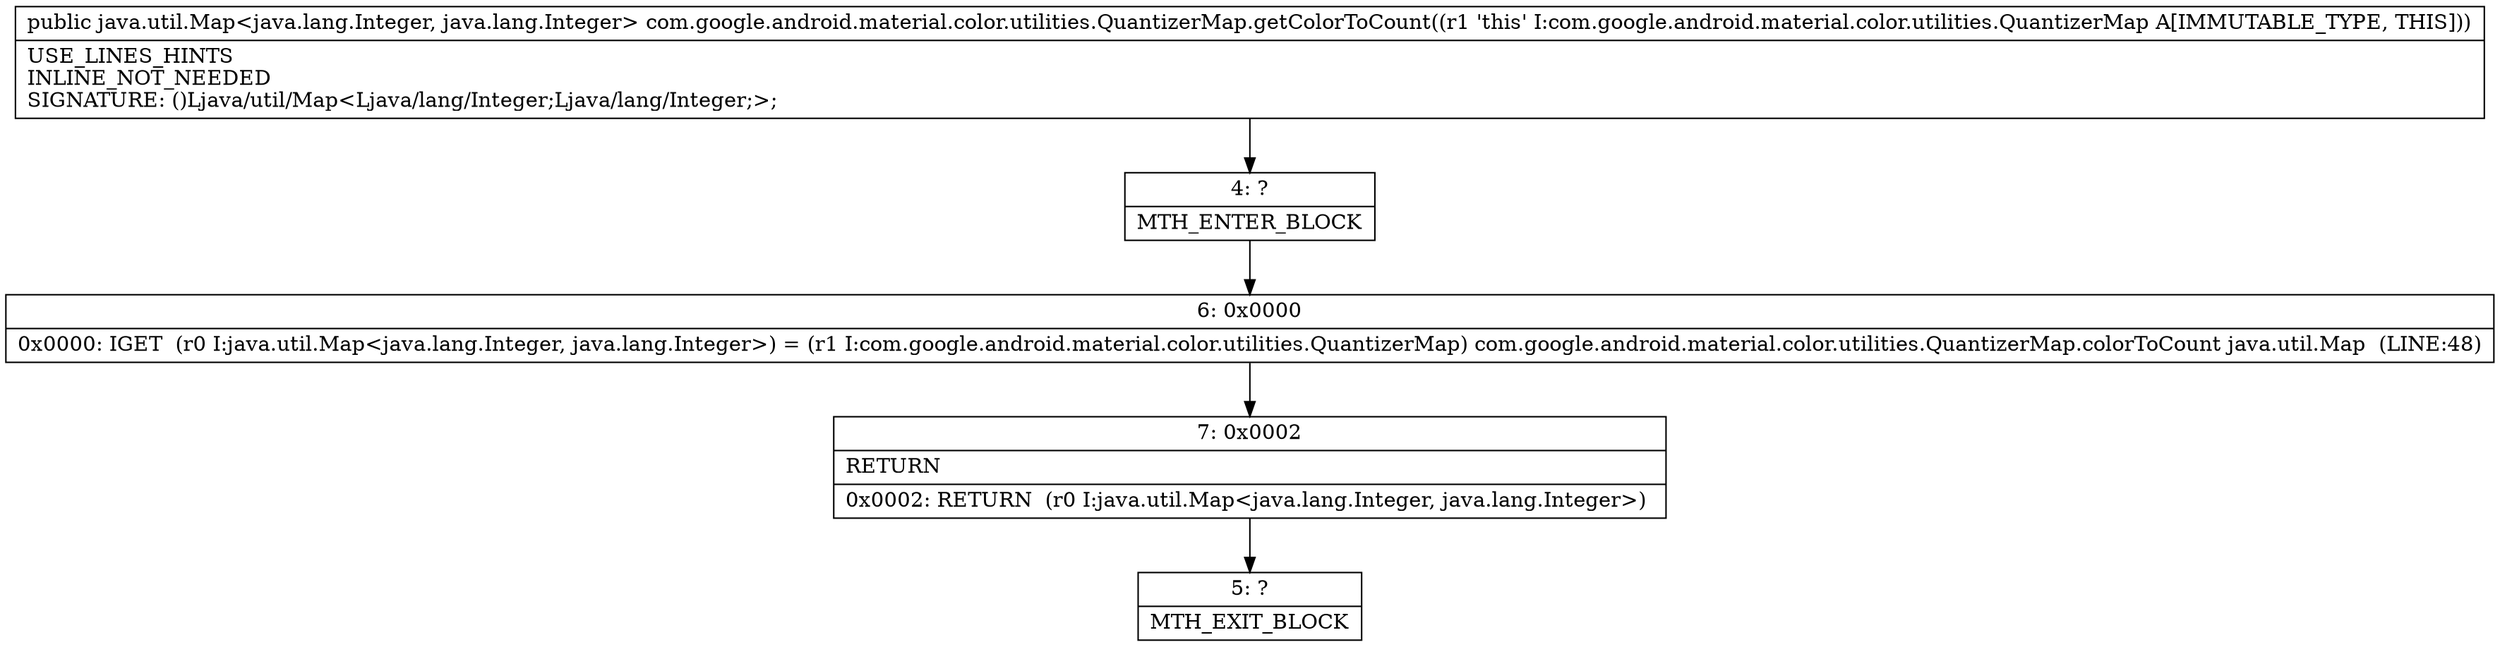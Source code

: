 digraph "CFG forcom.google.android.material.color.utilities.QuantizerMap.getColorToCount()Ljava\/util\/Map;" {
Node_4 [shape=record,label="{4\:\ ?|MTH_ENTER_BLOCK\l}"];
Node_6 [shape=record,label="{6\:\ 0x0000|0x0000: IGET  (r0 I:java.util.Map\<java.lang.Integer, java.lang.Integer\>) = (r1 I:com.google.android.material.color.utilities.QuantizerMap) com.google.android.material.color.utilities.QuantizerMap.colorToCount java.util.Map  (LINE:48)\l}"];
Node_7 [shape=record,label="{7\:\ 0x0002|RETURN\l|0x0002: RETURN  (r0 I:java.util.Map\<java.lang.Integer, java.lang.Integer\>) \l}"];
Node_5 [shape=record,label="{5\:\ ?|MTH_EXIT_BLOCK\l}"];
MethodNode[shape=record,label="{public java.util.Map\<java.lang.Integer, java.lang.Integer\> com.google.android.material.color.utilities.QuantizerMap.getColorToCount((r1 'this' I:com.google.android.material.color.utilities.QuantizerMap A[IMMUTABLE_TYPE, THIS]))  | USE_LINES_HINTS\lINLINE_NOT_NEEDED\lSIGNATURE: ()Ljava\/util\/Map\<Ljava\/lang\/Integer;Ljava\/lang\/Integer;\>;\l}"];
MethodNode -> Node_4;Node_4 -> Node_6;
Node_6 -> Node_7;
Node_7 -> Node_5;
}

